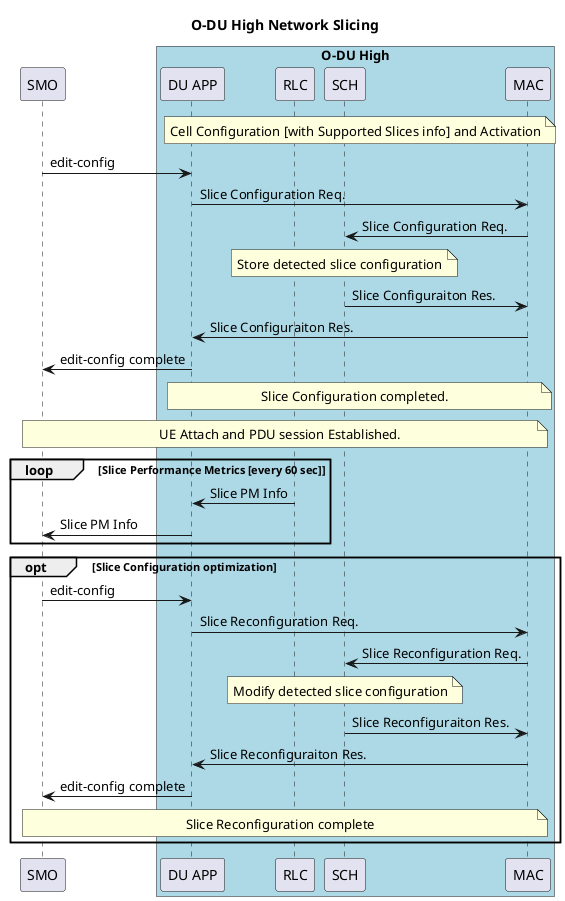 @startuml "O-DU High Network Slicing"

title
    O-DU High Network Slicing
end title

participant SMO
'participant "O-CU"
box "O-DU High" #LightBlue
    participant "DU APP"
    participant RLC
    participant SCH
    participant MAC
endbox

note over "DU APP", MAC
    Cell Configuration [with Supported Slices info] and Activation
endnote

SMO->"DU APP": edit-config
"DU APP"->MAC: Slice Configuration Req.
MAC->SCH: Slice Configuration Req.

note over SCH
    Store detected slice configuration
endnote

SCH->MAC: Slice Configuraiton Res.
MAC->"DU APP": Slice Configuraiton Res.
"DU APP"->SMO: edit-config complete

note over MAC, "DU APP"
    Slice Configuration completed.
endnote

note over SMO, MAC
    UE Attach and PDU session Established.
endnote

loop Slice Performance Metrics [every 60 sec]
    RLC->"DU APP": Slice PM Info
    "DU APP"->SMO: Slice PM Info
end

OPT Slice Configuration optimization
    SMO->"DU APP": edit-config
    "DU APP"->MAC: Slice Reconfiguration Req.
    MAC->SCH: Slice Reconfiguration Req.

    note over SCH
        Modify detected slice configuration
    endnote

    SCH->MAC: Slice Reconfiguraiton Res.
    MAC->"DU APP": Slice Reconfiguraiton Res.
    "DU APP"->SMO: edit-config complete

    note over SMO, MAC
        Slice Reconfiguration complete
    endnote

end




@enduml